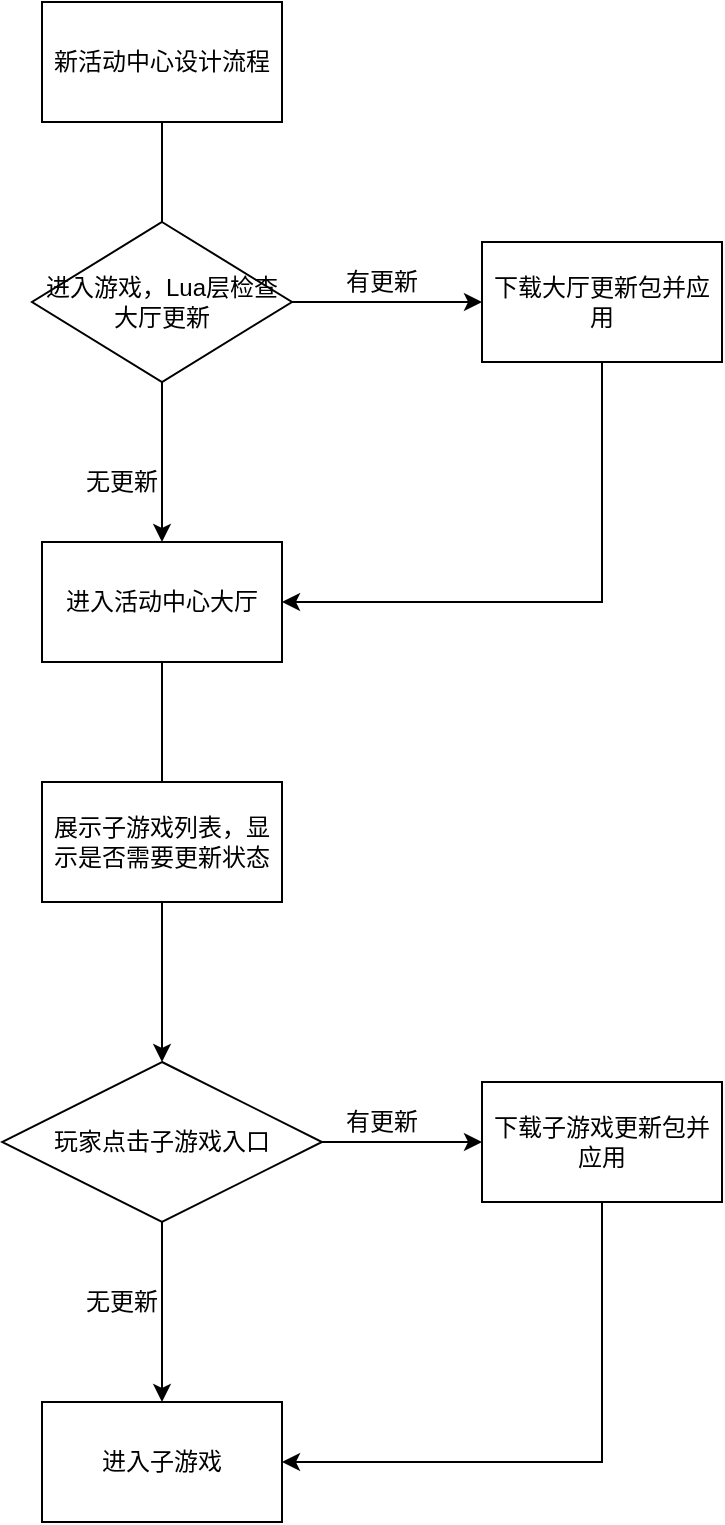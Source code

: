 <mxfile version="14.7.7" type="github">
  <diagram id="6ixLUUBaDGWK_DpGOWw7" name="Page-1">
    <mxGraphModel dx="1422" dy="762" grid="1" gridSize="10" guides="1" tooltips="1" connect="1" arrows="1" fold="1" page="1" pageScale="1" pageWidth="827" pageHeight="1169" math="0" shadow="0">
      <root>
        <mxCell id="0" />
        <mxCell id="1" parent="0" />
        <mxCell id="3C8S2D05drG-myASjoGZ-3" value="" style="edgeStyle=orthogonalEdgeStyle;rounded=0;orthogonalLoop=1;jettySize=auto;html=1;startArrow=none;" edge="1" parent="1" source="3C8S2D05drG-myASjoGZ-7" target="3C8S2D05drG-myASjoGZ-2">
          <mxGeometry relative="1" as="geometry" />
        </mxCell>
        <mxCell id="3C8S2D05drG-myASjoGZ-1" value="新活动中心设计流程" style="rounded=0;whiteSpace=wrap;html=1;" vertex="1" parent="1">
          <mxGeometry x="340" y="230" width="120" height="60" as="geometry" />
        </mxCell>
        <mxCell id="3C8S2D05drG-myASjoGZ-5" value="" style="edgeStyle=orthogonalEdgeStyle;rounded=0;orthogonalLoop=1;jettySize=auto;html=1;startArrow=none;" edge="1" parent="1" source="3C8S2D05drG-myASjoGZ-6" target="3C8S2D05drG-myASjoGZ-4">
          <mxGeometry relative="1" as="geometry" />
        </mxCell>
        <mxCell id="3C8S2D05drG-myASjoGZ-2" value="进入活动中心大厅" style="rounded=0;whiteSpace=wrap;html=1;" vertex="1" parent="1">
          <mxGeometry x="340" y="500" width="120" height="60" as="geometry" />
        </mxCell>
        <mxCell id="3C8S2D05drG-myASjoGZ-15" style="edgeStyle=orthogonalEdgeStyle;rounded=0;orthogonalLoop=1;jettySize=auto;html=1;entryX=0;entryY=0.5;entryDx=0;entryDy=0;" edge="1" parent="1" source="3C8S2D05drG-myASjoGZ-4" target="3C8S2D05drG-myASjoGZ-14">
          <mxGeometry relative="1" as="geometry">
            <Array as="points" />
          </mxGeometry>
        </mxCell>
        <mxCell id="3C8S2D05drG-myASjoGZ-17" style="edgeStyle=orthogonalEdgeStyle;rounded=0;orthogonalLoop=1;jettySize=auto;html=1;entryX=0.5;entryY=0;entryDx=0;entryDy=0;" edge="1" parent="1" source="3C8S2D05drG-myASjoGZ-4" target="3C8S2D05drG-myASjoGZ-16">
          <mxGeometry relative="1" as="geometry" />
        </mxCell>
        <mxCell id="3C8S2D05drG-myASjoGZ-4" value="玩家点击子游戏入口" style="rhombus;whiteSpace=wrap;html=1;rounded=0;" vertex="1" parent="1">
          <mxGeometry x="320" y="760" width="160" height="80" as="geometry" />
        </mxCell>
        <mxCell id="3C8S2D05drG-myASjoGZ-10" style="edgeStyle=orthogonalEdgeStyle;rounded=0;orthogonalLoop=1;jettySize=auto;html=1;entryX=0;entryY=0.5;entryDx=0;entryDy=0;" edge="1" parent="1" source="3C8S2D05drG-myASjoGZ-7" target="3C8S2D05drG-myASjoGZ-12">
          <mxGeometry relative="1" as="geometry">
            <Array as="points">
              <mxPoint x="540" y="380" />
              <mxPoint x="540" y="380" />
            </Array>
          </mxGeometry>
        </mxCell>
        <mxCell id="3C8S2D05drG-myASjoGZ-7" value="&lt;span&gt;进入游戏，Lua层检查大厅更新&lt;/span&gt;" style="rhombus;whiteSpace=wrap;html=1;" vertex="1" parent="1">
          <mxGeometry x="335" y="340" width="130" height="80" as="geometry" />
        </mxCell>
        <mxCell id="3C8S2D05drG-myASjoGZ-8" value="" style="edgeStyle=orthogonalEdgeStyle;rounded=0;orthogonalLoop=1;jettySize=auto;html=1;endArrow=none;" edge="1" parent="1" source="3C8S2D05drG-myASjoGZ-1" target="3C8S2D05drG-myASjoGZ-7">
          <mxGeometry relative="1" as="geometry">
            <mxPoint x="400" y="310" as="sourcePoint" />
            <mxPoint x="400" y="390" as="targetPoint" />
          </mxGeometry>
        </mxCell>
        <mxCell id="3C8S2D05drG-myASjoGZ-9" value="无更新" style="text;html=1;strokeColor=none;fillColor=none;align=center;verticalAlign=middle;whiteSpace=wrap;rounded=0;" vertex="1" parent="1">
          <mxGeometry x="360" y="460" width="40" height="20" as="geometry" />
        </mxCell>
        <mxCell id="3C8S2D05drG-myASjoGZ-11" value="有更新" style="text;html=1;strokeColor=none;fillColor=none;align=center;verticalAlign=middle;whiteSpace=wrap;rounded=0;" vertex="1" parent="1">
          <mxGeometry x="490" y="360" width="40" height="20" as="geometry" />
        </mxCell>
        <mxCell id="3C8S2D05drG-myASjoGZ-13" style="edgeStyle=orthogonalEdgeStyle;rounded=0;orthogonalLoop=1;jettySize=auto;html=1;entryX=1;entryY=0.5;entryDx=0;entryDy=0;" edge="1" parent="1" source="3C8S2D05drG-myASjoGZ-12" target="3C8S2D05drG-myASjoGZ-2">
          <mxGeometry relative="1" as="geometry">
            <Array as="points">
              <mxPoint x="620" y="530" />
            </Array>
          </mxGeometry>
        </mxCell>
        <mxCell id="3C8S2D05drG-myASjoGZ-12" value="下载大厅更新包并应用" style="rounded=0;whiteSpace=wrap;html=1;" vertex="1" parent="1">
          <mxGeometry x="560" y="350" width="120" height="60" as="geometry" />
        </mxCell>
        <mxCell id="3C8S2D05drG-myASjoGZ-20" style="edgeStyle=orthogonalEdgeStyle;rounded=0;orthogonalLoop=1;jettySize=auto;html=1;entryX=1;entryY=0.5;entryDx=0;entryDy=0;" edge="1" parent="1" source="3C8S2D05drG-myASjoGZ-14" target="3C8S2D05drG-myASjoGZ-16">
          <mxGeometry relative="1" as="geometry">
            <Array as="points">
              <mxPoint x="620" y="960" />
            </Array>
          </mxGeometry>
        </mxCell>
        <mxCell id="3C8S2D05drG-myASjoGZ-14" value="下载子游戏更新包并应用" style="rounded=0;whiteSpace=wrap;html=1;" vertex="1" parent="1">
          <mxGeometry x="560" y="770" width="120" height="60" as="geometry" />
        </mxCell>
        <mxCell id="3C8S2D05drG-myASjoGZ-16" value="进入子游戏" style="rounded=0;whiteSpace=wrap;html=1;" vertex="1" parent="1">
          <mxGeometry x="340" y="930" width="120" height="60" as="geometry" />
        </mxCell>
        <mxCell id="3C8S2D05drG-myASjoGZ-18" value="无更新" style="text;html=1;strokeColor=none;fillColor=none;align=center;verticalAlign=middle;whiteSpace=wrap;rounded=0;" vertex="1" parent="1">
          <mxGeometry x="360" y="870" width="40" height="20" as="geometry" />
        </mxCell>
        <mxCell id="3C8S2D05drG-myASjoGZ-19" value="有更新" style="text;html=1;strokeColor=none;fillColor=none;align=center;verticalAlign=middle;whiteSpace=wrap;rounded=0;" vertex="1" parent="1">
          <mxGeometry x="490" y="780" width="40" height="20" as="geometry" />
        </mxCell>
        <mxCell id="3C8S2D05drG-myASjoGZ-6" value="展示子游戏列表，显示是否需要更新状态" style="rounded=0;whiteSpace=wrap;html=1;" vertex="1" parent="1">
          <mxGeometry x="340" y="620" width="120" height="60" as="geometry" />
        </mxCell>
        <mxCell id="3C8S2D05drG-myASjoGZ-21" value="" style="edgeStyle=orthogonalEdgeStyle;rounded=0;orthogonalLoop=1;jettySize=auto;html=1;endArrow=none;" edge="1" parent="1" source="3C8S2D05drG-myASjoGZ-2" target="3C8S2D05drG-myASjoGZ-6">
          <mxGeometry relative="1" as="geometry">
            <mxPoint x="400" y="560" as="sourcePoint" />
            <mxPoint x="400" y="760" as="targetPoint" />
          </mxGeometry>
        </mxCell>
      </root>
    </mxGraphModel>
  </diagram>
</mxfile>

